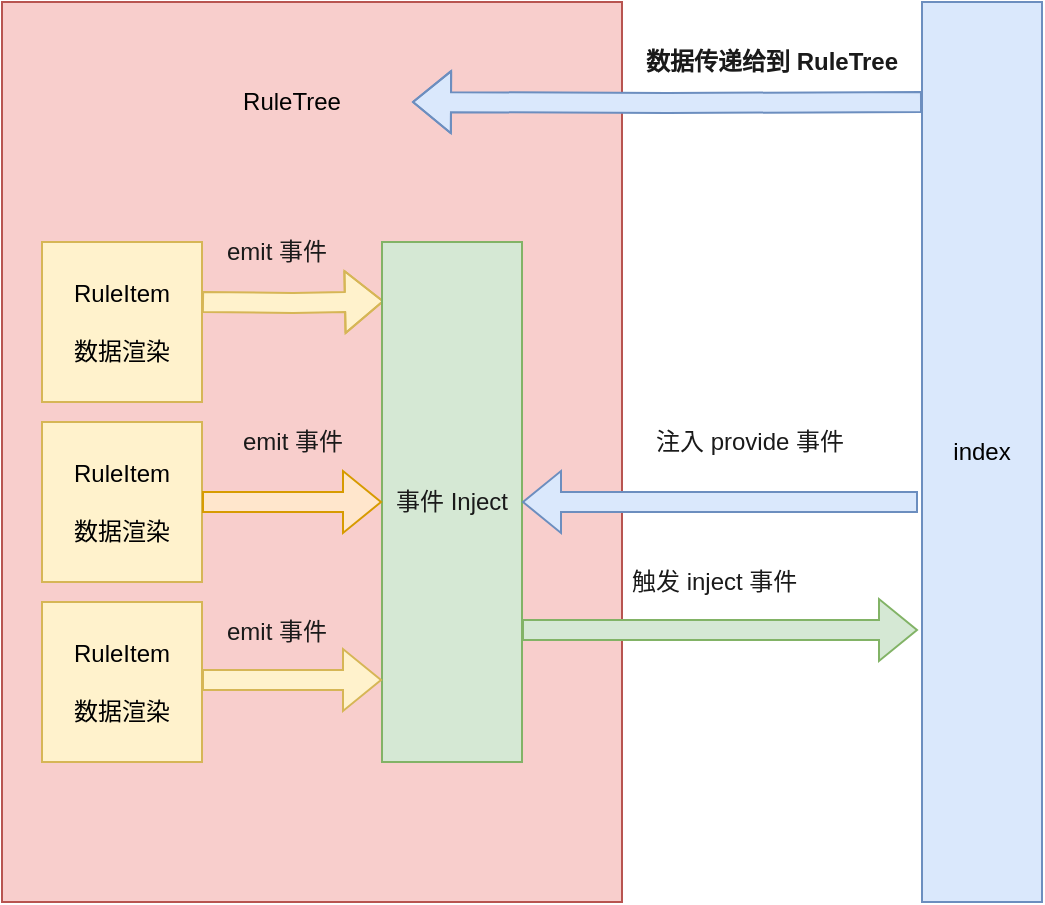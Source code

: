 <mxfile version="12.2.4" pages="1"><diagram id="Ig4CjTJ9cZiq_YbAUZb-" name="Page-1"><mxGraphModel dx="844" dy="602" grid="1" gridSize="10" guides="1" tooltips="1" connect="1" arrows="1" fold="1" page="1" pageScale="1" pageWidth="827" pageHeight="1169" math="0" shadow="0"><root><mxCell id="0"/><mxCell id="1" parent="0"/><mxCell id="4" value="" style="rounded=0;whiteSpace=wrap;html=1;fillColor=#f8cecc;strokeColor=#b85450;" parent="1" vertex="1"><mxGeometry x="80" y="100" width="310" height="450" as="geometry"/></mxCell><mxCell id="3" value="&lt;span&gt;RuleItem&lt;/span&gt;&lt;br&gt;&lt;br&gt;&lt;span&gt;数据渲染&lt;/span&gt;" style="whiteSpace=wrap;html=1;aspect=fixed;fillColor=#fff2cc;strokeColor=#d6b656;" parent="1" vertex="1"><mxGeometry x="100" y="220" width="80" height="80" as="geometry"/></mxCell><mxCell id="6" value="&lt;span&gt;RuleItem&lt;/span&gt;&lt;br&gt;&lt;br&gt;&lt;span&gt;数据渲染&lt;/span&gt;" style="whiteSpace=wrap;html=1;aspect=fixed;fillColor=#fff2cc;strokeColor=#d6b656;" parent="1" vertex="1"><mxGeometry x="100" y="310" width="80" height="80" as="geometry"/></mxCell><mxCell id="7" value="&lt;span&gt;RuleItem&lt;/span&gt;&lt;br&gt;&lt;br&gt;&lt;span&gt;数据渲染&lt;/span&gt;" style="whiteSpace=wrap;html=1;aspect=fixed;fillColor=#fff2cc;strokeColor=#d6b656;" parent="1" vertex="1"><mxGeometry x="100" y="400" width="80" height="80" as="geometry"/></mxCell><mxCell id="8" value="index" style="rounded=0;whiteSpace=wrap;html=1;fillColor=#dae8fc;strokeColor=#6c8ebf;" parent="1" vertex="1"><mxGeometry x="540" y="100" width="60" height="450" as="geometry"/></mxCell><mxCell id="12" value="RuleTree" style="rounded=0;whiteSpace=wrap;html=1;fillColor=none;strokeColor=none;" parent="1" vertex="1"><mxGeometry x="165" y="120" width="120" height="60" as="geometry"/></mxCell><mxCell id="19" value="" style="edgeStyle=orthogonalEdgeStyle;shape=flexArrow;rounded=0;orthogonalLoop=1;jettySize=auto;html=1;fontColor=#CCFF99;entryX=0.014;entryY=0.114;entryDx=0;entryDy=0;entryPerimeter=0;fillColor=#fff2cc;strokeColor=#d6b656;" parent="1" target="16" edge="1"><mxGeometry relative="1" as="geometry"><mxPoint x="180" y="250" as="sourcePoint"/><mxPoint x="297" y="250" as="targetPoint"/></mxGeometry></mxCell><mxCell id="15" value="数据传递给到 RuleTree" style="text;html=1;resizable=0;points=[];autosize=1;align=left;verticalAlign=top;spacingTop=-4;fontColor=#1A1A1A;fontStyle=1" parent="1" vertex="1"><mxGeometry x="400" y="120" width="140" height="20" as="geometry"/></mxCell><mxCell id="16" value="&lt;font color=&quot;#1a1a1a&quot;&gt;事件 Inject&lt;/font&gt;" style="rounded=0;whiteSpace=wrap;html=1;fillColor=#d5e8d4;strokeColor=#82b366;" parent="1" vertex="1"><mxGeometry x="270" y="220" width="70" height="260" as="geometry"/></mxCell><mxCell id="21" value="" style="edgeStyle=orthogonalEdgeStyle;shape=flexArrow;rounded=0;orthogonalLoop=1;jettySize=auto;html=1;fontColor=#CCFF99;fillColor=#ffe6cc;strokeColor=#d79b00;" parent="1" edge="1"><mxGeometry relative="1" as="geometry"><mxPoint x="180" y="350" as="sourcePoint"/><mxPoint x="270" y="350" as="targetPoint"/></mxGeometry></mxCell><mxCell id="22" value="" style="edgeStyle=orthogonalEdgeStyle;shape=flexArrow;rounded=0;orthogonalLoop=1;jettySize=auto;html=1;fontColor=#CCFF99;fillColor=#fff2cc;strokeColor=#d6b656;" parent="1" edge="1"><mxGeometry relative="1" as="geometry"><mxPoint x="180" y="439" as="sourcePoint"/><mxPoint x="270" y="439" as="targetPoint"/></mxGeometry></mxCell><mxCell id="25" value="" style="edgeStyle=orthogonalEdgeStyle;shape=flexArrow;rounded=0;orthogonalLoop=1;jettySize=auto;html=1;fontColor=#CCFF99;fillColor=#dae8fc;strokeColor=#6c8ebf;" parent="1" target="16" edge="1"><mxGeometry relative="1" as="geometry"><mxPoint x="538" y="350" as="sourcePoint"/><mxPoint x="410" y="350" as="targetPoint"/><Array as="points"><mxPoint x="538" y="350"/></Array></mxGeometry></mxCell><mxCell id="26" value="注入 provide 事件" style="text;html=1;resizable=0;points=[];autosize=1;align=left;verticalAlign=top;spacingTop=-4;fontColor=#1A1A1A;" parent="1" vertex="1"><mxGeometry x="405" y="310" width="110" height="20" as="geometry"/></mxCell><mxCell id="30" value="emit 事件" style="rounded=0;whiteSpace=wrap;html=1;fillColor=none;fontColor=#1A1A1A;strokeColor=none;" parent="1" vertex="1"><mxGeometry x="187.5" y="305" width="75" height="30" as="geometry"/></mxCell><mxCell id="31" value="emit 事件" style="rounded=0;whiteSpace=wrap;html=1;fillColor=none;fontColor=#1A1A1A;strokeColor=none;" parent="1" vertex="1"><mxGeometry x="180" y="400" width="75" height="30" as="geometry"/></mxCell><mxCell id="32" value="emit 事件" style="rounded=0;whiteSpace=wrap;html=1;fillColor=none;fontColor=#1A1A1A;strokeColor=none;" parent="1" vertex="1"><mxGeometry x="180" y="210" width="75" height="30" as="geometry"/></mxCell><mxCell id="34" value="" style="edgeStyle=orthogonalEdgeStyle;shape=flexArrow;rounded=0;orthogonalLoop=1;jettySize=auto;html=1;fontColor=#CCFF99;fillColor=#d5e8d4;strokeColor=#82b366;" parent="1" edge="1"><mxGeometry relative="1" as="geometry"><mxPoint x="340" y="414" as="sourcePoint"/><mxPoint x="538" y="414" as="targetPoint"/></mxGeometry></mxCell><mxCell id="35" value="触发 inject 事件" style="text;html=1;resizable=0;points=[];autosize=1;align=left;verticalAlign=top;spacingTop=-4;fontColor=#1A1A1A;" parent="1" vertex="1"><mxGeometry x="393" y="380" width="100" height="20" as="geometry"/></mxCell><mxCell id="43" value="" style="edgeStyle=orthogonalEdgeStyle;shape=flexArrow;rounded=0;orthogonalLoop=1;jettySize=auto;html=1;fontColor=#CCFF99;fillColor=#dae8fc;strokeColor=#6c8ebf;entryX=1;entryY=0.5;entryDx=0;entryDy=0;" parent="1" target="12" edge="1"><mxGeometry relative="1" as="geometry"><mxPoint x="540" y="150" as="sourcePoint"/><mxPoint x="342" y="150" as="targetPoint"/><Array as="points"/></mxGeometry></mxCell></root></mxGraphModel></diagram></mxfile>